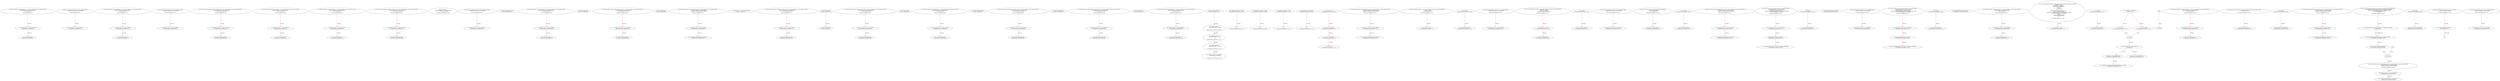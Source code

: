 digraph  {
13 [code="function transferTo_txorigin39(address to, uint amount,address owner_txorigin39) public {\n  require(tx.origin == owner_txorigin39);\n  to.call.value(amount);\n}", label="2_ function transferTo_txorigin39(address to, uint amount,address owner_txorigin39) public {\n  require(tx.origin == owner_txorigin39);\n  to.call.value(amount);\n}\n13-function_definition-3-6", method="transferTo_txorigin39(address to,uint amount,address owner_txorigin39)", type_label=function_definition];
29 [code="require(tx.origin == owner_txorigin39);", label="3_ require(tx.origin == owner_txorigin39);\n29-expression_statement-4-4", method="transferTo_txorigin39(address to,uint amount,address owner_txorigin39)", type_label=expression_statement];
38 [code="to.call.value(amount);", label="4_ to.call.value(amount);\n38-expression_statement-5-5", method="transferTo_txorigin39(address to,uint amount,address owner_txorigin39)", type_label=expression_statement];
53 [code="function bug_txorigin36(  address owner_txorigin36) public{\n        require(tx.origin == owner_txorigin36);\n    }", label="7_ function bug_txorigin36(  address owner_txorigin36) public{\n        require(tx.origin == owner_txorigin36);\n    }\n53-function_definition-8-10", method="bug_txorigin36(address owner_txorigin36)", type_label=function_definition];
61 [code="require(tx.origin == owner_txorigin36);", label="8_ require(tx.origin == owner_txorigin36);\n61-expression_statement-9-9", method="bug_txorigin36(address owner_txorigin36)", type_label=expression_statement];
76 [code="function transferTo_txorigin35(address to, uint amount,address owner_txorigin35) public {\n  require(tx.origin == owner_txorigin35);\n  to.call.value(amount);\n}", label="11_ function transferTo_txorigin35(address to, uint amount,address owner_txorigin35) public {\n  require(tx.origin == owner_txorigin35);\n  to.call.value(amount);\n}\n76-function_definition-12-15", method="transferTo_txorigin35(address to,uint amount,address owner_txorigin35)", type_label=function_definition];
92 [code="require(tx.origin == owner_txorigin35);", label="12_ require(tx.origin == owner_txorigin35);\n92-expression_statement-13-13", method="transferTo_txorigin35(address to,uint amount,address owner_txorigin35)", type_label=expression_statement];
101 [code="to.call.value(amount);", label="13_ to.call.value(amount);\n101-expression_statement-14-14", method="transferTo_txorigin35(address to,uint amount,address owner_txorigin35)", type_label=expression_statement];
112 [code="function bug_txorigin40(address owner_txorigin40) public{\n        require(tx.origin == owner_txorigin40);\n    }", label="16_ function bug_txorigin40(address owner_txorigin40) public{\n        require(tx.origin == owner_txorigin40);\n    }\n112-function_definition-17-19", method="bug_txorigin40(address owner_txorigin40)", type_label=function_definition];
120 [code="require(tx.origin == owner_txorigin40);", label="17_ require(tx.origin == owner_txorigin40);\n120-expression_statement-18-18", method="bug_txorigin40(address owner_txorigin40)", type_label=expression_statement];
135 [code="function sendto_txorigin33(address payable receiver, uint amount,address owner_txorigin33) public {\n	require (tx.origin == owner_txorigin33);\n	receiver.transfer(amount);\n}", label="20_ function sendto_txorigin33(address payable receiver, uint amount,address owner_txorigin33) public {\n	require (tx.origin == owner_txorigin33);\n	receiver.transfer(amount);\n}\n135-function_definition-21-24", method="sendto_txorigin33(address payable receiver,uint amount,address owner_txorigin33)", type_label=function_definition];
151 [code="require (tx.origin == owner_txorigin33);", label="21_ require (tx.origin == owner_txorigin33);\n151-expression_statement-22-22", method="sendto_txorigin33(address payable receiver,uint amount,address owner_txorigin33)", type_label=expression_statement];
160 [code="receiver.transfer(amount);", label="22_ receiver.transfer(amount);\n160-expression_statement-23-23", method="sendto_txorigin33(address payable receiver,uint amount,address owner_txorigin33)", type_label=expression_statement];
173 [code="function transferTo_txorigin27(address to, uint amount,address owner_txorigin27) public {\n  require(tx.origin == owner_txorigin27);\n  to.call.value(amount);\n}", label="25_ function transferTo_txorigin27(address to, uint amount,address owner_txorigin27) public {\n  require(tx.origin == owner_txorigin27);\n  to.call.value(amount);\n}\n173-function_definition-26-29", method="transferTo_txorigin27(address to,uint amount,address owner_txorigin27)", type_label=function_definition];
189 [code="require(tx.origin == owner_txorigin27);", label="26_ require(tx.origin == owner_txorigin27);\n189-expression_statement-27-27", method="transferTo_txorigin27(address to,uint amount,address owner_txorigin27)", type_label=expression_statement];
198 [code="to.call.value(amount);", label="27_ to.call.value(amount);\n198-expression_statement-28-28", method="transferTo_txorigin27(address to,uint amount,address owner_txorigin27)", type_label=expression_statement];
217 [code="function transferTo_txorigin31(address to, uint amount,address owner_txorigin31) public {\n  require(tx.origin == owner_txorigin31);\n  to.call.value(amount);\n}", label="30_ function transferTo_txorigin31(address to, uint amount,address owner_txorigin31) public {\n  require(tx.origin == owner_txorigin31);\n  to.call.value(amount);\n}\n217-function_definition-31-34", method="transferTo_txorigin31(address to,uint amount,address owner_txorigin31)", type_label=function_definition];
233 [code="require(tx.origin == owner_txorigin31);", label="31_ require(tx.origin == owner_txorigin31);\n233-expression_statement-32-32", method="transferTo_txorigin31(address to,uint amount,address owner_txorigin31)", type_label=expression_statement];
242 [code="to.call.value(amount);", label="32_ to.call.value(amount);\n242-expression_statement-33-33", method="transferTo_txorigin31(address to,uint amount,address owner_txorigin31)", type_label=expression_statement];
261 [code="function sendto_txorigin13(address payable receiver, uint amount,address owner_txorigin13) public {\n	require (tx.origin == owner_txorigin13);\n	receiver.transfer(amount);\n}", label="35_ function sendto_txorigin13(address payable receiver, uint amount,address owner_txorigin13) public {\n	require (tx.origin == owner_txorigin13);\n	receiver.transfer(amount);\n}\n261-function_definition-36-39", method="sendto_txorigin13(address payable receiver,uint amount,address owner_txorigin13)", type_label=function_definition];
277 [code="require (tx.origin == owner_txorigin13);", label="36_ require (tx.origin == owner_txorigin13);\n277-expression_statement-37-37", method="sendto_txorigin13(address payable receiver,uint amount,address owner_txorigin13)", type_label=expression_statement];
286 [code="receiver.transfer(amount);", label="37_ receiver.transfer(amount);\n286-expression_statement-38-38", method="sendto_txorigin13(address payable receiver,uint amount,address owner_txorigin13)", type_label=expression_statement];
312 [code="struct Guess {\n        mapping (address => PaidStatus) players;\n        uint guesses_number;\n    }", label="48_ struct Guess {\n        mapping (address => PaidStatus) players;\n        uint guesses_number;\n    }\n312-expression_statement-49-52", method="Guess()", type_label=expression_statement];
325 [code="function bug_txorigin12(address owner_txorigin12) public{\n        require(tx.origin == owner_txorigin12);\n    }", label="52_ function bug_txorigin12(address owner_txorigin12) public{\n        require(tx.origin == owner_txorigin12);\n    }\n325-function_definition-53-55", method="bug_txorigin12(address owner_txorigin12)", type_label=function_definition];
333 [code="require(tx.origin == owner_txorigin12);", label="53_ require(tx.origin == owner_txorigin12);\n333-expression_statement-54-54", method="bug_txorigin12(address owner_txorigin12)", type_label=expression_statement];
342 [code="address payable public owner;", label="55_ address payable public owner;\n342-new_variable-56-56", method="", type_label=new_variable];
347 [code="function transferTo_txorigin11(address to, uint amount,address owner_txorigin11) public {\n  require(tx.origin == owner_txorigin11);\n  to.call.value(amount);\n}", label="56_ function transferTo_txorigin11(address to, uint amount,address owner_txorigin11) public {\n  require(tx.origin == owner_txorigin11);\n  to.call.value(amount);\n}\n347-function_definition-57-60", method="transferTo_txorigin11(address to,uint amount,address owner_txorigin11)", type_label=function_definition];
363 [code="require(tx.origin == owner_txorigin11);", label="57_ require(tx.origin == owner_txorigin11);\n363-expression_statement-58-58", method="transferTo_txorigin11(address to,uint amount,address owner_txorigin11)", type_label=expression_statement];
372 [code="to.call.value(amount);", label="58_ to.call.value(amount);\n372-expression_statement-59-59", method="transferTo_txorigin11(address to,uint amount,address owner_txorigin11)", type_label=expression_statement];
381 [code="address public oracle;", label="60_ address public oracle;\n381-new_variable-61-61", method="", type_label=new_variable];
386 [code="function sendto_txorigin1(address payable receiver, uint amount,address owner_txorigin1) public {\n	require (tx.origin == owner_txorigin1);\n	receiver.transfer(amount);\n}", label="61_ function sendto_txorigin1(address payable receiver, uint amount,address owner_txorigin1) public {\n	require (tx.origin == owner_txorigin1);\n	receiver.transfer(amount);\n}\n386-function_definition-62-65", method="sendto_txorigin1(address payable receiver,uint amount,address owner_txorigin1)", type_label=function_definition];
402 [code="require (tx.origin == owner_txorigin1);", label="62_ require (tx.origin == owner_txorigin1);\n402-expression_statement-63-63", method="sendto_txorigin1(address payable receiver,uint amount,address owner_txorigin1)", type_label=expression_statement];
411 [code="receiver.transfer(amount);", label="63_ receiver.transfer(amount);\n411-expression_statement-64-64", method="sendto_txorigin1(address payable receiver,uint amount,address owner_txorigin1)", type_label=expression_statement];
418 [code="State public state;", label="65_ State public state;\n418-new_variable-66-66", method="", type_label=new_variable];
424 [code="function withdrawAll_txorigin2(address payable _recipient,address owner_txorigin2) public {\n        require(tx.origin == owner_txorigin2);\n        _recipient.transfer(address(this).balance);\n    }", label="66_ function withdrawAll_txorigin2(address payable _recipient,address owner_txorigin2) public {\n        require(tx.origin == owner_txorigin2);\n        _recipient.transfer(address(this).balance);\n    }\n424-function_definition-67-70", method="withdrawAll_txorigin2(address payable _recipient,address owner_txorigin2)", type_label=function_definition];
436 [code="require(tx.origin == owner_txorigin2);", label="67_ require(tx.origin == owner_txorigin2);\n436-expression_statement-68-68", method="withdrawAll_txorigin2(address payable _recipient,address owner_txorigin2)", type_label=expression_statement];
445 [code="_recipient.transfer(address(this).balance);", label="68_ _recipient.transfer(address(this).balance);\n445-expression_statement-69-69", method="withdrawAll_txorigin2(address payable _recipient,address owner_txorigin2)", type_label=expression_statement];
456 [code="mapping (uint => Guess) public guesses;", label="70_ mapping (uint => Guess) public guesses;\n456-new_variable-71-71", method="", type_label=new_variable];
464 [code="function sendto_txorigin17(address payable receiver, uint amount,address owner_txorigin17) public {\n	require (tx.origin == owner_txorigin17);\n	receiver.transfer(amount);\n}", label="71_ function sendto_txorigin17(address payable receiver, uint amount,address owner_txorigin17) public {\n	require (tx.origin == owner_txorigin17);\n	receiver.transfer(amount);\n}\n464-function_definition-72-75", method="sendto_txorigin17(address payable receiver,uint amount,address owner_txorigin17)", type_label=function_definition];
480 [code="require (tx.origin == owner_txorigin17);", label="72_ require (tx.origin == owner_txorigin17);\n480-expression_statement-73-73", method="sendto_txorigin17(address payable receiver,uint amount,address owner_txorigin17)", type_label=expression_statement];
489 [code="receiver.transfer(amount);", label="73_ receiver.transfer(amount);\n489-expression_statement-74-74", method="sendto_txorigin17(address payable receiver,uint amount,address owner_txorigin17)", type_label=expression_statement];
496 [code="uint256 public bet;", label="75_ uint256 public bet;\n496-new_variable-76-76", method="", type_label=new_variable];
501 [code="uint256 splitJackpot;", label="76_ uint256 splitJackpot;\n501-new_variable-77-77", method="", type_label=new_variable];
505 [code="function sendto_txorigin37(address payable receiver, uint amount,address owner_txorigin37) public {\n	require (tx.origin == owner_txorigin37);\n	receiver.transfer(amount);\n}", label="77_ function sendto_txorigin37(address payable receiver, uint amount,address owner_txorigin37) public {\n	require (tx.origin == owner_txorigin37);\n	receiver.transfer(amount);\n}\n505-function_definition-78-81", method="sendto_txorigin37(address payable receiver,uint amount,address owner_txorigin37)", type_label=function_definition];
521 [code="require (tx.origin == owner_txorigin37);", label="78_ require (tx.origin == owner_txorigin37);\n521-expression_statement-79-79", method="sendto_txorigin37(address payable receiver,uint amount,address owner_txorigin37)", type_label=expression_statement];
530 [code="receiver.transfer(amount);", label="79_ receiver.transfer(amount);\n530-expression_statement-80-80", method="sendto_txorigin37(address payable receiver,uint amount,address owner_txorigin37)", type_label=expression_statement];
537 [code="uint public result;", label="81_ uint public result;\n537-new_variable-82-82", method="", type_label=new_variable];
542 [code="function transferTo_txorigin3(address to, uint amount,address owner_txorigin3) public {\n  require(tx.origin == owner_txorigin3);\n  to.call.value(amount);\n}", label="82_ function transferTo_txorigin3(address to, uint amount,address owner_txorigin3) public {\n  require(tx.origin == owner_txorigin3);\n  to.call.value(amount);\n}\n542-function_definition-83-86", method="transferTo_txorigin3(address to,uint amount,address owner_txorigin3)", type_label=function_definition];
558 [code="require(tx.origin == owner_txorigin3);", label="83_ require(tx.origin == owner_txorigin3);\n558-expression_statement-84-84", method="transferTo_txorigin3(address to,uint amount,address owner_txorigin3)", type_label=expression_statement];
567 [code="to.call.value(amount);", label="84_ to.call.value(amount);\n567-expression_statement-85-85", method="transferTo_txorigin3(address to,uint amount,address owner_txorigin3)", type_label=expression_statement];
576 [code="uint256 public initialPrice;", label="86_ uint256 public initialPrice;\n576-new_variable-87-87", method="", type_label=new_variable];
581 [code="function sendto_txorigin9(address payable receiver, uint amount,address owner_txorigin9) public {\n	require (tx.origin == owner_txorigin9);\n	receiver.transfer(amount);\n}", label="87_ function sendto_txorigin9(address payable receiver, uint amount,address owner_txorigin9) public {\n	require (tx.origin == owner_txorigin9);\n	receiver.transfer(amount);\n}\n581-function_definition-88-91", method="sendto_txorigin9(address payable receiver,uint amount,address owner_txorigin9)", type_label=function_definition];
597 [code="require (tx.origin == owner_txorigin9);", label="88_ require (tx.origin == owner_txorigin9);\n597-expression_statement-89-89", method="sendto_txorigin9(address payable receiver,uint amount,address owner_txorigin9)", type_label=expression_statement];
606 [code="receiver.transfer(amount);", label="89_ receiver.transfer(amount);\n606-expression_statement-90-90", method="sendto_txorigin9(address payable receiver,uint amount,address owner_txorigin9)", type_label=expression_statement];
613 [code="uint256 public finalPrice;", label="91_ uint256 public finalPrice;\n613-new_variable-92-92", method="", type_label=new_variable];
618 [code="function sendto_txorigin25(address payable receiver, uint amount,address owner_txorigin25) public {\n	require (tx.origin == owner_txorigin25);\n	receiver.transfer(amount);\n}", label="92_ function sendto_txorigin25(address payable receiver, uint amount,address owner_txorigin25) public {\n	require (tx.origin == owner_txorigin25);\n	receiver.transfer(amount);\n}\n618-function_definition-93-96", method="sendto_txorigin25(address payable receiver,uint amount,address owner_txorigin25)", type_label=function_definition];
634 [code="require (tx.origin == owner_txorigin25);", label="93_ require (tx.origin == owner_txorigin25);\n634-expression_statement-94-94", method="sendto_txorigin25(address payable receiver,uint amount,address owner_txorigin25)", type_label=expression_statement];
643 [code="receiver.transfer(amount);", label="94_ receiver.transfer(amount);\n643-expression_statement-95-95", method="sendto_txorigin25(address payable receiver,uint amount,address owner_txorigin25)", type_label=expression_statement];
650 [code="uint constant UP = 1;", label="96_ uint constant UP = 1;\n650-new_variable-97-97", method="", type_label=new_variable];
655 [code="function transferTo_txorigin19(address to, uint amount,address owner_txorigin19) public {\n  require(tx.origin == owner_txorigin19);\n  to.call.value(amount);\n}", label="97_ function transferTo_txorigin19(address to, uint amount,address owner_txorigin19) public {\n  require(tx.origin == owner_txorigin19);\n  to.call.value(amount);\n}\n655-function_definition-98-101", method="transferTo_txorigin19(address to,uint amount,address owner_txorigin19)", type_label=function_definition];
671 [code="require(tx.origin == owner_txorigin19);", label="98_ require(tx.origin == owner_txorigin19);\n671-expression_statement-99-99", method="transferTo_txorigin19(address to,uint amount,address owner_txorigin19)", type_label=expression_statement];
680 [code="to.call.value(amount);", label="99_ to.call.value(amount);\n680-expression_statement-100-100", method="transferTo_txorigin19(address to,uint amount,address owner_txorigin19)", type_label=expression_statement];
689 [code="uint constant DOWN = 0;", label="101_ uint constant DOWN = 0;\n689-new_variable-102-102", method="", type_label=new_variable];
694 [code="modifier byPlayer(){\n        require(msg.sender != oracle);\n        _;\n    }", label="102_ modifier byPlayer(){\n        require(msg.sender != oracle);\n        _;\n    }\n694-expression_statement-103-106", method="", type_label=expression_statement];
697 [code="require(msg.sender != oracle);", label="103_ require(msg.sender != oracle);\n697-expression_statement-104-104", method="", type_label=expression_statement];
706 [code="_;", label="104_ _;\n706-expression_statement-105-105", method="", type_label=expression_statement];
708 [code="modifier byOwner(){\n        require(msg.sender == owner);\n        _;\n    }", label="106_ modifier byOwner(){\n        require(msg.sender == owner);\n        _;\n    }\n708-expression_statement-107-110", method="", type_label=expression_statement];
711 [code="require(msg.sender == owner);", label="107_ require(msg.sender == owner);\n711-expression_statement-108-108", method="", type_label=expression_statement];
720 [code="_;", label="108_ _;\n720-expression_statement-109-109", method="", type_label=expression_statement];
722 [code="modifier byOracle(){\n        require(msg.sender == oracle);\n        _;\n    }", label="110_ modifier byOracle(){\n        require(msg.sender == oracle);\n        _;\n    }\n722-expression_statement-111-114", method="", type_label=expression_statement];
725 [code="require(msg.sender == oracle);", label="111_ require(msg.sender == oracle);\n725-expression_statement-112-112", method="", type_label=expression_statement];
734 [code="_;", label="112_ _;\n734-expression_statement-113-113", method="", type_label=expression_statement];
736 [code="modifier inState(State expected) {\n        require(state == expected);\n        _;\n    }", label="114_ modifier inState(State expected) {\n        require(state == expected);\n        _;\n    }\n736-expression_statement-115-118", method="", type_label=expression_statement];
744 [code="require(state == expected);", label="115_ require(state == expected);\n744-expression_statement-116-116", method="", type_label=expression_statement];
751 [code="_;", label="116_ _;\n751-expression_statement-117-117", method="", type_label=expression_statement];
759 [code="require(_bet > 0);", label="119_ require(_bet > 0);\n759-expression_statement-120-120", method="", type_label=expression_statement];
766 [code="owner = msg.sender;", label="120_ owner = msg.sender;\n766-expression_statement-121-121", method="", type_label=expression_statement];
772 [code="state = State.SETUP;", label="121_ state = State.SETUP;\n772-expression_statement-122-122", method="", type_label=expression_statement];
778 [code="bet = _bet;", label="122_ bet = _bet;\n778-expression_statement-123-123", method="", type_label=expression_statement];
786 [code="function withdrawAll_txorigin26(address payable _recipient,address owner_txorigin26) public {\n        require(tx.origin == owner_txorigin26);\n        _recipient.transfer(address(this).balance);\n    }", label="125_ function withdrawAll_txorigin26(address payable _recipient,address owner_txorigin26) public {\n        require(tx.origin == owner_txorigin26);\n        _recipient.transfer(address(this).balance);\n    }\n786-function_definition-126-129", method="withdrawAll_txorigin26(address payable _recipient,address owner_txorigin26)", type_label=function_definition];
798 [code="require(tx.origin == owner_txorigin26);", label="126_ require(tx.origin == owner_txorigin26);\n798-expression_statement-127-127", method="withdrawAll_txorigin26(address payable _recipient,address owner_txorigin26)", type_label=expression_statement];
807 [code="_recipient.transfer(address(this).balance);", label="127_ _recipient.transfer(address(this).balance);\n807-expression_statement-128-128", method="withdrawAll_txorigin26(address payable _recipient,address owner_txorigin26)", type_label=expression_statement];
818 [code="function setOracle(address _oracle) public payable byOwner inState(State.SETUP) {\n        oracle = _oracle;\n        emit OracleSet(oracle);\n    }", label="129_ function setOracle(address _oracle) public payable byOwner inState(State.SETUP) {\n        oracle = _oracle;\n        emit OracleSet(oracle);\n    }\n818-function_definition-130-133", method="setOracle(address _oracle)", type_label=function_definition];
826 [code=byOwner, label="129_ byOwner\n826-expression_statement-130-130", method="setOracle(address _oracle)", type_label=expression_statement];
828 [code="inState(State.SETUP)", label="129_ inState(State.SETUP)\n828-expression_statement-130-130", method="setOracle(address _oracle)", type_label=expression_statement];
835 [code="oracle = _oracle;", label="130_ oracle = _oracle;\n835-expression_statement-131-131", method="setOracle(address _oracle)", type_label=expression_statement];
843 [code="function bug_txorigin20(address owner_txorigin20) public{\n        require(tx.origin == owner_txorigin20);\n    }", label="133_ function bug_txorigin20(address owner_txorigin20) public{\n        require(tx.origin == owner_txorigin20);\n    }\n843-function_definition-134-136", method="bug_txorigin20(address owner_txorigin20)", type_label=function_definition];
851 [code="require(tx.origin == owner_txorigin20);", label="134_ require(tx.origin == owner_txorigin20);\n851-expression_statement-135-135", method="bug_txorigin20(address owner_txorigin20)", type_label=expression_statement];
860 [code="function setInitialPrice(uint256 _value) public payable byOracle inState(State.SETUP) {\n        initialPrice = _value;\n        state = State.OPEN;\n        emit GameOpened(initialPrice);\n    }", label="136_ function setInitialPrice(uint256 _value) public payable byOracle inState(State.SETUP) {\n        initialPrice = _value;\n        state = State.OPEN;\n        emit GameOpened(initialPrice);\n    }\n860-function_definition-137-141", method="setInitialPrice(uint256 _value)", type_label=function_definition];
868 [code=byOracle, label="136_ byOracle\n868-expression_statement-137-137", method="setInitialPrice(uint256 _value)", type_label=expression_statement];
870 [code="inState(State.SETUP)", label="136_ inState(State.SETUP)\n870-expression_statement-137-137", method="setInitialPrice(uint256 _value)", type_label=expression_statement];
877 [code="initialPrice = _value;", label="137_ initialPrice = _value;\n877-expression_statement-138-138", method="setInitialPrice(uint256 _value)", type_label=expression_statement];
881 [code="state = State.OPEN;", label="138_ state = State.OPEN;\n881-expression_statement-139-139", method="setInitialPrice(uint256 _value)", type_label=expression_statement];
891 [code="function bug_txorigin32(  address owner_txorigin32) public{\n        require(tx.origin == owner_txorigin32);\n    }", label="141_ function bug_txorigin32(  address owner_txorigin32) public{\n        require(tx.origin == owner_txorigin32);\n    }\n891-function_definition-142-144", method="bug_txorigin32(address owner_txorigin32)", type_label=function_definition];
899 [code="require(tx.origin == owner_txorigin32);", label="142_ require(tx.origin == owner_txorigin32);\n899-expression_statement-143-143", method="bug_txorigin32(address owner_txorigin32)", type_label=expression_statement];
908 [code="function closeGame() public byOwner inState(State.OPEN){\n        state = State.CLOSED;\n        emit GameClosed();\n    }", label="144_ function closeGame() public byOwner inState(State.OPEN){\n        state = State.CLOSED;\n        emit GameClosed();\n    }\n908-function_definition-145-148", method="closeGame()", type_label=function_definition];
911 [code=byOwner, label="144_ byOwner\n911-expression_statement-145-145", method="closeGame()", type_label=expression_statement];
913 [code="inState(State.OPEN)", label="144_ inState(State.OPEN)\n913-expression_statement-145-145", method="closeGame()", type_label=expression_statement];
920 [code="state = State.CLOSED;", label="145_ state = State.CLOSED;\n920-expression_statement-146-146", method="closeGame()", type_label=expression_statement];
928 [code="function withdrawAll_txorigin38(address payable _recipient,address owner_txorigin38) public {\n        require(tx.origin == owner_txorigin38);\n        _recipient.transfer(address(this).balance);\n    }", label="148_ function withdrawAll_txorigin38(address payable _recipient,address owner_txorigin38) public {\n        require(tx.origin == owner_txorigin38);\n        _recipient.transfer(address(this).balance);\n    }\n928-function_definition-149-152", method="withdrawAll_txorigin38(address payable _recipient,address owner_txorigin38)", type_label=function_definition];
940 [code="require(tx.origin == owner_txorigin38);", label="149_ require(tx.origin == owner_txorigin38);\n940-expression_statement-150-150", method="withdrawAll_txorigin38(address payable _recipient,address owner_txorigin38)", type_label=expression_statement];
949 [code="_recipient.transfer(address(this).balance);", label="150_ _recipient.transfer(address(this).balance);\n949-expression_statement-151-151", method="withdrawAll_txorigin38(address payable _recipient,address owner_txorigin38)", type_label=expression_statement];
960 [code="function betUp() public payable byPlayer inState(State.OPEN){\n        require(msg.value == (bet*0.001 ether));\n        guesses[UP].guesses_number++;\n        guesses[UP].players[msg.sender] = PaidStatus.NOT_PAID;\n        emit PlayerBet(msg.sender, UP);\n    }", label="152_ function betUp() public payable byPlayer inState(State.OPEN){\n        require(msg.value == (bet*0.001 ether));\n        guesses[UP].guesses_number++;\n        guesses[UP].players[msg.sender] = PaidStatus.NOT_PAID;\n        emit PlayerBet(msg.sender, UP);\n    }\n960-function_definition-153-158", method="betUp()", type_label=function_definition];
964 [code=byPlayer, label="152_ byPlayer\n964-expression_statement-153-153", method="betUp()", type_label=expression_statement];
966 [code="inState(State.OPEN)", label="152_ inState(State.OPEN)\n966-expression_statement-153-153", method="betUp()", type_label=expression_statement];
973 [code="require(msg.value == (bet*0.001 ether));", label="153_ require(msg.value == (bet*0.001 ether));\n973-expression_statement-154-154", method="betUp()", type_label=expression_statement];
986 [code="guesses[UP].guesses_number++;", label="154_ guesses[UP].guesses_number++;\n986-expression_statement-155-155", method="betUp()", type_label=expression_statement];
987 [code="guesses[UP].guesses_number++", label="154_ guesses[UP].guesses_number++\n987-expression_statement-155-155", method="betUp()", type_label=expression_statement];
993 [code="guesses[UP].players[msg.sender] = PaidStatus.NOT_PAID;", label="155_ guesses[UP].players[msg.sender] = PaidStatus.NOT_PAID;\n993-expression_statement-156-156", method="betUp()", type_label=expression_statement];
1015 [code="function bug_txorigin4(address owner_txorigin4) public{\n        require(tx.origin == owner_txorigin4);\n    }", label="158_ function bug_txorigin4(address owner_txorigin4) public{\n        require(tx.origin == owner_txorigin4);\n    }\n1015-function_definition-159-161", method="bug_txorigin4(address owner_txorigin4)", type_label=function_definition];
1023 [code="require(tx.origin == owner_txorigin4);", label="159_ require(tx.origin == owner_txorigin4);\n1023-expression_statement-160-160", method="bug_txorigin4(address owner_txorigin4)", type_label=expression_statement];
1032 [code="function betDown() public payable byPlayer inState(State.OPEN){\n        require(msg.value == (bet*0.001 ether));\n        guesses[DOWN].guesses_number++;\n        guesses[DOWN].players[msg.sender] = PaidStatus.NOT_PAID;\n        emit PlayerBet(msg.sender, DOWN);\n    }", label="161_ function betDown() public payable byPlayer inState(State.OPEN){\n        require(msg.value == (bet*0.001 ether));\n        guesses[DOWN].guesses_number++;\n        guesses[DOWN].players[msg.sender] = PaidStatus.NOT_PAID;\n        emit PlayerBet(msg.sender, DOWN);\n    }\n1032-function_definition-162-167", method="betDown()", type_label=function_definition];
1036 [code=byPlayer, label="161_ byPlayer\n1036-expression_statement-162-162", method="betDown()", type_label=expression_statement];
1038 [code="inState(State.OPEN)", label="161_ inState(State.OPEN)\n1038-expression_statement-162-162", method="betDown()", type_label=expression_statement];
1045 [code="require(msg.value == (bet*0.001 ether));", label="162_ require(msg.value == (bet*0.001 ether));\n1045-expression_statement-163-163", method="betDown()", type_label=expression_statement];
1058 [code="guesses[DOWN].guesses_number++;", label="163_ guesses[DOWN].guesses_number++;\n1058-expression_statement-164-164", method="betDown()", type_label=expression_statement];
1059 [code="guesses[DOWN].guesses_number++", label="163_ guesses[DOWN].guesses_number++\n1059-expression_statement-164-164", method="betDown()", type_label=expression_statement];
1065 [code="guesses[DOWN].players[msg.sender] = PaidStatus.NOT_PAID;", label="164_ guesses[DOWN].players[msg.sender] = PaidStatus.NOT_PAID;\n1065-expression_statement-165-165", method="betDown()", type_label=expression_statement];
1087 [code="function transferTo_txorigin7(address to, uint amount,address owner_txorigin7) public {\n  require(tx.origin == owner_txorigin7);\n  to.call.value(amount);\n}", label="167_ function transferTo_txorigin7(address to, uint amount,address owner_txorigin7) public {\n  require(tx.origin == owner_txorigin7);\n  to.call.value(amount);\n}\n1087-function_definition-168-171", method="transferTo_txorigin7(address to,uint amount,address owner_txorigin7)", type_label=function_definition];
1103 [code="require(tx.origin == owner_txorigin7);", label="168_ require(tx.origin == owner_txorigin7);\n1103-expression_statement-169-169", method="transferTo_txorigin7(address to,uint amount,address owner_txorigin7)", type_label=expression_statement];
1112 [code="to.call.value(amount);", label="169_ to.call.value(amount);\n1112-expression_statement-170-170", method="transferTo_txorigin7(address to,uint amount,address owner_txorigin7)", type_label=expression_statement];
1121 [code="function setFinalPrice(uint256 _value) public payable byOracle inState(State.CLOSED) {\n        finalPrice = _value;\n        emit FinalPriceSet(finalPrice);\n        if(finalPrice > initialPrice){\n            result = UP;\n        }else{\n            result = DOWN;\n        }\n        if(guesses[result].guesses_number > 0){\n            state = State.PLAYERS_WIN;\n            splitJackpot = getBalance()/guesses[result].guesses_number;\n            emit PlayersWin(result, splitJackpot);\n        }else{\n            state = State.OWNER_WIN;\n            emit OwnerWins(owner);\n        }\n    }", label="171_ function setFinalPrice(uint256 _value) public payable byOracle inState(State.CLOSED) {\n        finalPrice = _value;\n        emit FinalPriceSet(finalPrice);\n        if(finalPrice > initialPrice){\n            result = UP;\n        }else{\n            result = DOWN;\n        }\n        if(guesses[result].guesses_number > 0){\n            state = State.PLAYERS_WIN;\n            splitJackpot = getBalance()/guesses[result].guesses_number;\n            emit PlayersWin(result, splitJackpot);\n        }else{\n            state = State.OWNER_WIN;\n            emit OwnerWins(owner);\n        }\n    }\n1121-function_definition-172-188", method="setFinalPrice(uint256 _value)", type_label=function_definition];
1129 [code=byOracle, label="171_ byOracle\n1129-expression_statement-172-172", method="setFinalPrice(uint256 _value)", type_label=expression_statement];
1131 [code="inState(State.CLOSED)", label="171_ inState(State.CLOSED)\n1131-expression_statement-172-172", method="setFinalPrice(uint256 _value)", type_label=expression_statement];
1138 [code="finalPrice = _value;", label="172_ finalPrice = _value;\n1138-expression_statement-173-173", method="setFinalPrice(uint256 _value)", type_label=expression_statement];
1146 [code="if(finalPrice > initialPrice){\n            result = UP;\n        }else{\n            result = DOWN;\n        }", label="174_ if_finalPrice > initialPrice\n1146-if-175-179", method="setFinalPrice(uint256 _value)", type_label=if];
2543 [code="if(finalPrice > initialPrice){\n            result = UP;\n        }else{\n            result = DOWN;\n        }", label="174_ end_if", method="setFinalPrice(uint256 _value)", type_label=end_if];
1151 [code="result = UP;", label="175_ result = UP;\n1151-expression_statement-176-176", method="setFinalPrice(uint256 _value)", type_label=expression_statement];
1156 [code="result = DOWN;", label="177_ result = DOWN;\n1156-expression_statement-178-178", method="setFinalPrice(uint256 _value)", type_label=expression_statement];
1160 [code="if(guesses[result].guesses_number > 0){\n            state = State.PLAYERS_WIN;\n            splitJackpot = getBalance()/guesses[result].guesses_number;\n            emit PlayersWin(result, splitJackpot);\n        }else{\n            state = State.OWNER_WIN;\n            emit OwnerWins(owner);\n        }", label="179_ if_guesses[result].guesses_number > 0\n1160-if-180-187", method="setFinalPrice(uint256 _value)", type_label=if];
2557 [code="if(guesses[result].guesses_number > 0){\n            state = State.PLAYERS_WIN;\n            splitJackpot = getBalance()/guesses[result].guesses_number;\n            emit PlayersWin(result, splitJackpot);\n        }else{\n            state = State.OWNER_WIN;\n            emit OwnerWins(owner);\n        }", label="179_ end_if", method="setFinalPrice(uint256 _value)", type_label=end_if];
1169 [code="state = State.PLAYERS_WIN;", label="180_ state = State.PLAYERS_WIN;\n1169-expression_statement-181-181", method="setFinalPrice(uint256 _value)", type_label=expression_statement];
1175 [code="splitJackpot = getBalance()/guesses[result].guesses_number;", label="181_ splitJackpot = getBalance()/guesses[result].guesses_number;\n1175-expression_statement-182-182", method="setFinalPrice(uint256 _value)", type_label=expression_statement];
1193 [code="state = State.OWNER_WIN;", label="184_ state = State.OWNER_WIN;\n1193-expression_statement-185-185", method="setFinalPrice(uint256 _value)", type_label=expression_statement];
1203 [code="function transferTo_txorigin23(address to, uint amount,address owner_txorigin23) public {\n  require(tx.origin == owner_txorigin23);\n  to.call.value(amount);\n}", label="188_ function transferTo_txorigin23(address to, uint amount,address owner_txorigin23) public {\n  require(tx.origin == owner_txorigin23);\n  to.call.value(amount);\n}\n1203-function_definition-189-192", method="transferTo_txorigin23(address to,uint amount,address owner_txorigin23)", type_label=function_definition];
1219 [code="require(tx.origin == owner_txorigin23);", label="189_ require(tx.origin == owner_txorigin23);\n1219-expression_statement-190-190", method="transferTo_txorigin23(address to,uint amount,address owner_txorigin23)", type_label=expression_statement];
1228 [code="to.call.value(amount);", label="190_ to.call.value(amount);\n1228-expression_statement-191-191", method="transferTo_txorigin23(address to,uint amount,address owner_txorigin23)", type_label=expression_statement];
1237 [code="function collectOwnerWinnings() public byOwner inState(State.OWNER_WIN){\n        selfdestruct(owner);\n    }", label="192_ function collectOwnerWinnings() public byOwner inState(State.OWNER_WIN){\n        selfdestruct(owner);\n    }\n1237-function_definition-193-195", method="collectOwnerWinnings()", type_label=function_definition];
1240 [code=byOwner, label="192_ byOwner\n1240-expression_statement-193-193", method="collectOwnerWinnings()", type_label=expression_statement];
1242 [code="inState(State.OWNER_WIN)", label="192_ inState(State.OWNER_WIN)\n1242-expression_statement-193-193", method="collectOwnerWinnings()", type_label=expression_statement];
1249 [code="selfdestruct(owner);", label="193_ selfdestruct(owner);\n1249-expression_statement-194-194", method="collectOwnerWinnings()", type_label=expression_statement];
1254 [code="function withdrawAll_txorigin14(address payable _recipient,address owner_txorigin14) public {\n        require(tx.origin == owner_txorigin14);\n        _recipient.transfer(address(this).balance);\n    }", label="195_ function withdrawAll_txorigin14(address payable _recipient,address owner_txorigin14) public {\n        require(tx.origin == owner_txorigin14);\n        _recipient.transfer(address(this).balance);\n    }\n1254-function_definition-196-199", method="withdrawAll_txorigin14(address payable _recipient,address owner_txorigin14)", type_label=function_definition];
1266 [code="require(tx.origin == owner_txorigin14);", label="196_ require(tx.origin == owner_txorigin14);\n1266-expression_statement-197-197", method="withdrawAll_txorigin14(address payable _recipient,address owner_txorigin14)", type_label=expression_statement];
1275 [code="_recipient.transfer(address(this).balance);", label="197_ _recipient.transfer(address(this).balance);\n1275-expression_statement-198-198", method="withdrawAll_txorigin14(address payable _recipient,address owner_txorigin14)", type_label=expression_statement];
1286 [code="function collectPlayerWinnings() public byPlayer inState(State.PLAYERS_WIN){\n        if(guesses[result].players[msg.sender] == PaidStatus.NOT_PAID){\n            guesses[result].players[msg.sender] = PaidStatus.PAID;\n            msg.sender.transfer(splitJackpot);\n        } else revert();\n    }", label="199_ function collectPlayerWinnings() public byPlayer inState(State.PLAYERS_WIN){\n        if(guesses[result].players[msg.sender] == PaidStatus.NOT_PAID){\n            guesses[result].players[msg.sender] = PaidStatus.PAID;\n            msg.sender.transfer(splitJackpot);\n        } else revert();\n    }\n1286-function_definition-200-205", method="collectPlayerWinnings()", type_label=function_definition];
1289 [code=byPlayer, label="199_ byPlayer\n1289-expression_statement-200-200", method="collectPlayerWinnings()", type_label=expression_statement];
1291 [code="inState(State.PLAYERS_WIN)", label="199_ inState(State.PLAYERS_WIN)\n1291-expression_statement-200-200", method="collectPlayerWinnings()", type_label=expression_statement];
1298 [code="if(guesses[result].players[msg.sender] == PaidStatus.NOT_PAID){\n            guesses[result].players[msg.sender] = PaidStatus.PAID;\n            msg.sender.transfer(splitJackpot);\n        } else revert();", label="200_ if_guesses[result].players[msg.sender] == PaidStatus.NOT_PAID\n1298-if-201-204", method="collectPlayerWinnings()", type_label=if];
2695 [code="if(guesses[result].players[msg.sender] == PaidStatus.NOT_PAID){\n            guesses[result].players[msg.sender] = PaidStatus.PAID;\n            msg.sender.transfer(splitJackpot);\n        } else revert();", label="200_ end_if", method="collectPlayerWinnings()", type_label=end_if];
1313 [code="guesses[result].players[msg.sender] = PaidStatus.PAID;", label="201_ guesses[result].players[msg.sender] = PaidStatus.PAID;\n1313-expression_statement-202-202", method="collectPlayerWinnings()", type_label=expression_statement];
1327 [code="msg.sender.transfer(splitJackpot);", label="202_ msg.sender.transfer(splitJackpot);\n1327-expression_statement-203-203", method="collectPlayerWinnings()", type_label=expression_statement];
1338 [code="function withdrawAll_txorigin30(address payable _recipient,address owner_txorigin30) public {\n        require(tx.origin == owner_txorigin30);\n        _recipient.transfer(address(this).balance);\n    }", label="205_ function withdrawAll_txorigin30(address payable _recipient,address owner_txorigin30) public {\n        require(tx.origin == owner_txorigin30);\n        _recipient.transfer(address(this).balance);\n    }\n1338-function_definition-206-209", method="withdrawAll_txorigin30(address payable _recipient,address owner_txorigin30)", type_label=function_definition];
1350 [code="require(tx.origin == owner_txorigin30);", label="206_ require(tx.origin == owner_txorigin30);\n1350-expression_statement-207-207", method="withdrawAll_txorigin30(address payable _recipient,address owner_txorigin30)", type_label=expression_statement];
1359 [code="_recipient.transfer(address(this).balance);", label="207_ _recipient.transfer(address(this).balance);\n1359-expression_statement-208-208", method="withdrawAll_txorigin30(address payable _recipient,address owner_txorigin30)", type_label=expression_statement];
1370 [code="function getBalance() private view returns (uint256){\n        return address(this).balance;\n    }", label="209_ function getBalance() private view returns (uint256){\n        return address(this).balance;\n    }\n1370-function_definition-210-212", method="getBalance()", type_label=function_definition];
1379 [code="return address(this).balance;", label="210_ return address(this).balance;\n1379-return-211-211", method="getBalance()", type_label=return];
1385 [code="function bug_txorigin8(address owner_txorigin8) public{\n        require(tx.origin == owner_txorigin8);\n    }", label="212_ function bug_txorigin8(address owner_txorigin8) public{\n        require(tx.origin == owner_txorigin8);\n    }\n1385-function_definition-213-215", method="bug_txorigin8(address owner_txorigin8)", type_label=function_definition];
1393 [code="require(tx.origin == owner_txorigin8);", label="213_ require(tx.origin == owner_txorigin8);\n1393-expression_statement-214-214", method="bug_txorigin8(address owner_txorigin8)", type_label=expression_statement];
1199;
1337;
2;
13 -> 29  [color=red, controlflow_type=next_line, edge_type=CFG_edge, key=0, label=next_line];
29 -> 38  [color=red, controlflow_type=next_line, edge_type=CFG_edge, key=0, label=next_line];
53 -> 61  [color=red, controlflow_type=next_line, edge_type=CFG_edge, key=0, label=next_line];
76 -> 92  [color=red, controlflow_type=next_line, edge_type=CFG_edge, key=0, label=next_line];
92 -> 101  [color=red, controlflow_type=next_line, edge_type=CFG_edge, key=0, label=next_line];
112 -> 120  [color=red, controlflow_type=next_line, edge_type=CFG_edge, key=0, label=next_line];
135 -> 151  [color=red, controlflow_type=next_line, edge_type=CFG_edge, key=0, label=next_line];
151 -> 160  [color=red, controlflow_type=next_line, edge_type=CFG_edge, key=0, label=next_line];
173 -> 189  [color=red, controlflow_type=next_line, edge_type=CFG_edge, key=0, label=next_line];
189 -> 198  [color=red, controlflow_type=next_line, edge_type=CFG_edge, key=0, label=next_line];
217 -> 233  [color=red, controlflow_type=next_line, edge_type=CFG_edge, key=0, label=next_line];
233 -> 242  [color=red, controlflow_type=next_line, edge_type=CFG_edge, key=0, label=next_line];
261 -> 277  [color=red, controlflow_type=next_line, edge_type=CFG_edge, key=0, label=next_line];
277 -> 286  [color=red, controlflow_type=next_line, edge_type=CFG_edge, key=0, label=next_line];
325 -> 333  [color=red, controlflow_type=next_line, edge_type=CFG_edge, key=0, label=next_line];
347 -> 363  [color=red, controlflow_type=next_line, edge_type=CFG_edge, key=0, label=next_line];
363 -> 372  [color=red, controlflow_type=next_line, edge_type=CFG_edge, key=0, label=next_line];
386 -> 402  [color=red, controlflow_type=next_line, edge_type=CFG_edge, key=0, label=next_line];
402 -> 411  [color=red, controlflow_type=next_line, edge_type=CFG_edge, key=0, label=next_line];
424 -> 436  [color=red, controlflow_type=next_line, edge_type=CFG_edge, key=0, label=next_line];
436 -> 445  [color=red, controlflow_type=next_line, edge_type=CFG_edge, key=0, label=next_line];
464 -> 480  [color=red, controlflow_type=next_line, edge_type=CFG_edge, key=0, label=next_line];
480 -> 489  [color=red, controlflow_type=next_line, edge_type=CFG_edge, key=0, label=next_line];
496 -> 501  [color=red, controlflow_type=next_line, edge_type=CFG_edge, key=0, label=next_line];
505 -> 521  [color=red, controlflow_type=next_line, edge_type=CFG_edge, key=0, label=next_line];
521 -> 530  [color=red, controlflow_type=next_line, edge_type=CFG_edge, key=0, label=next_line];
542 -> 558  [color=red, controlflow_type=next_line, edge_type=CFG_edge, key=0, label=next_line];
558 -> 567  [color=red, controlflow_type=next_line, edge_type=CFG_edge, key=0, label=next_line];
581 -> 597  [color=red, controlflow_type=next_line, edge_type=CFG_edge, key=0, label=next_line];
597 -> 606  [color=red, controlflow_type=next_line, edge_type=CFG_edge, key=0, label=next_line];
618 -> 634  [color=red, controlflow_type=next_line, edge_type=CFG_edge, key=0, label=next_line];
634 -> 643  [color=red, controlflow_type=next_line, edge_type=CFG_edge, key=0, label=next_line];
655 -> 671  [color=red, controlflow_type=next_line, edge_type=CFG_edge, key=0, label=next_line];
671 -> 680  [color=red, controlflow_type=next_line, edge_type=CFG_edge, key=0, label=next_line];
689 -> 694  [color=red, controlflow_type=next_line, edge_type=CFG_edge, key=0, label=next_line];
694 -> 708  [color=red, controlflow_type=next_line, edge_type=CFG_edge, key=0, label=next_line];
697 -> 706  [color=red, controlflow_type=next_line, edge_type=CFG_edge, key=0, label=next_line];
708 -> 722  [color=red, controlflow_type=next_line, edge_type=CFG_edge, key=0, label=next_line];
711 -> 720  [color=red, controlflow_type=next_line, edge_type=CFG_edge, key=0, label=next_line];
722 -> 736  [color=red, controlflow_type=next_line, edge_type=CFG_edge, key=0, label=next_line];
725 -> 734  [color=red, controlflow_type=next_line, edge_type=CFG_edge, key=0, label=next_line];
744 -> 751  [color=red, controlflow_type=next_line, edge_type=CFG_edge, key=0, label=next_line];
759 -> 766  [color=red, controlflow_type=next_line, edge_type=CFG_edge, key=0, label=next_line];
766 -> 772  [color=red, controlflow_type=next_line, edge_type=CFG_edge, key=0, label=next_line];
772 -> 778  [color=red, controlflow_type=next_line, edge_type=CFG_edge, key=0, label=next_line];
786 -> 798  [color=red, controlflow_type=next_line, edge_type=CFG_edge, key=0, label=next_line];
798 -> 807  [color=red, controlflow_type=next_line, edge_type=CFG_edge, key=0, label=next_line];
818 -> 835  [color=red, controlflow_type=next_line, edge_type=CFG_edge, key=0, label=next_line];
826 -> 828  [color=red, controlflow_type=next_line, edge_type=CFG_edge, key=0, label=next_line];
843 -> 851  [color=red, controlflow_type=next_line, edge_type=CFG_edge, key=0, label=next_line];
860 -> 877  [color=red, controlflow_type=next_line, edge_type=CFG_edge, key=0, label=next_line];
868 -> 870  [color=red, controlflow_type=next_line, edge_type=CFG_edge, key=0, label=next_line];
877 -> 881  [color=red, controlflow_type=next_line, edge_type=CFG_edge, key=0, label=next_line];
891 -> 899  [color=red, controlflow_type=next_line, edge_type=CFG_edge, key=0, label=next_line];
908 -> 920  [color=red, controlflow_type=next_line, edge_type=CFG_edge, key=0, label=next_line];
911 -> 913  [color=red, controlflow_type=next_line, edge_type=CFG_edge, key=0, label=next_line];
928 -> 940  [color=red, controlflow_type=next_line, edge_type=CFG_edge, key=0, label=next_line];
940 -> 949  [color=red, controlflow_type=next_line, edge_type=CFG_edge, key=0, label=next_line];
960 -> 973  [color=red, controlflow_type=next_line, edge_type=CFG_edge, key=0, label=next_line];
964 -> 966  [color=red, controlflow_type=next_line, edge_type=CFG_edge, key=0, label=next_line];
973 -> 986  [color=red, controlflow_type=next_line, edge_type=CFG_edge, key=0, label=next_line];
986 -> 993  [color=red, controlflow_type=next_line, edge_type=CFG_edge, key=0, label=next_line];
1015 -> 1023  [color=red, controlflow_type=next_line, edge_type=CFG_edge, key=0, label=next_line];
1032 -> 1045  [color=red, controlflow_type=next_line, edge_type=CFG_edge, key=0, label=next_line];
1036 -> 1038  [color=red, controlflow_type=next_line, edge_type=CFG_edge, key=0, label=next_line];
1045 -> 1058  [color=red, controlflow_type=next_line, edge_type=CFG_edge, key=0, label=next_line];
1058 -> 1065  [color=red, controlflow_type=next_line, edge_type=CFG_edge, key=0, label=next_line];
1087 -> 1103  [color=red, controlflow_type=next_line, edge_type=CFG_edge, key=0, label=next_line];
1103 -> 1112  [color=red, controlflow_type=next_line, edge_type=CFG_edge, key=0, label=next_line];
1121 -> 1138  [color=red, controlflow_type=next_line, edge_type=CFG_edge, key=0, label=next_line];
1129 -> 1131  [color=red, controlflow_type=next_line, edge_type=CFG_edge, key=0, label=next_line];
1146 -> 1151  [color=red, controlflow_type=pos_next, edge_type=CFG_edge, key=0, label=pos_next];
1146 -> 1156  [color=red, controlflow_type=neg_next, edge_type=CFG_edge, key=0, label=neg_next];
2543 -> 1160  [color=red, controlflow_type=next_line, edge_type=CFG_edge, key=0, label=next_line];
1151 -> 2543  [color=red, controlflow_type=end_if, edge_type=CFG_edge, key=0, label=end_if];
1156 -> 2543  [color=red, controlflow_type=end_if, edge_type=CFG_edge, key=0, label=end_if];
1160 -> 1169  [color=red, controlflow_type=pos_next, edge_type=CFG_edge, key=0, label=pos_next];
1160 -> 1193  [color=red, controlflow_type=neg_next, edge_type=CFG_edge, key=0, label=neg_next];
1169 -> 1175  [color=red, controlflow_type=next_line, edge_type=CFG_edge, key=0, label=next_line];
1203 -> 1219  [color=red, controlflow_type=next_line, edge_type=CFG_edge, key=0, label=next_line];
1219 -> 1228  [color=red, controlflow_type=next_line, edge_type=CFG_edge, key=0, label=next_line];
1237 -> 1249  [color=red, controlflow_type=next_line, edge_type=CFG_edge, key=0, label=next_line];
1240 -> 1242  [color=red, controlflow_type=next_line, edge_type=CFG_edge, key=0, label=next_line];
1254 -> 1266  [color=red, controlflow_type=next_line, edge_type=CFG_edge, key=0, label=next_line];
1266 -> 1275  [color=red, controlflow_type=next_line, edge_type=CFG_edge, key=0, label=next_line];
1286 -> 1298  [color=red, controlflow_type=next_line, edge_type=CFG_edge, key=0, label=next_line];
1289 -> 1291  [color=red, controlflow_type=next_line, edge_type=CFG_edge, key=0, label=next_line];
1298 -> 1313  [color=red, controlflow_type=pos_next, edge_type=CFG_edge, key=0, label=pos_next];
1298 -> 1313  [color=red, controlflow_type=neg_next, edge_type=CFG_edge, key=1, label=neg_next];
2695 -> 1338  [color=red, controlflow_type=next_line, edge_type=CFG_edge, key=0, label=next_line];
1313 -> 1327  [color=red, controlflow_type=next_line, edge_type=CFG_edge, key=0, label=next_line];
1327 -> 2695  [color=red, controlflow_type=end_if, edge_type=CFG_edge, key=0, label=end_if];
1338 -> 1350  [color=red, controlflow_type=next_line, edge_type=CFG_edge, key=0, label=next_line];
1350 -> 1359  [color=red, controlflow_type=next_line, edge_type=CFG_edge, key=0, label=next_line];
1370 -> 1379  [color=red, controlflow_type=next_line, edge_type=CFG_edge, key=0, label=next_line];
1379 -> 2  [color=red, controlflow_type=return_exit, edge_type=CFG_edge, key=0, label=return_exit];
1385 -> 1393  [color=red, controlflow_type=next_line, edge_type=CFG_edge, key=0, label=next_line];
1199 -> 2557  [color=red, controlflow_type=end_if, edge_type=CFG_edge, key=0, label=end_if];
1337 -> 2695  [color=red, controlflow_type=end_if, edge_type=CFG_edge, key=0, label=end_if];
}

